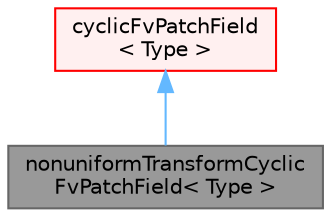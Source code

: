 digraph "nonuniformTransformCyclicFvPatchField&lt; Type &gt;"
{
 // LATEX_PDF_SIZE
  bgcolor="transparent";
  edge [fontname=Helvetica,fontsize=10,labelfontname=Helvetica,labelfontsize=10];
  node [fontname=Helvetica,fontsize=10,shape=box,height=0.2,width=0.4];
  Node1 [id="Node000001",label="nonuniformTransformCyclic\lFvPatchField\< Type \>",height=0.2,width=0.4,color="gray40", fillcolor="grey60", style="filled", fontcolor="black",tooltip="This boundary condition enforces a cyclic condition between a pair of boundaries, incorporating a non..."];
  Node2 -> Node1 [id="edge1_Node000001_Node000002",dir="back",color="steelblue1",style="solid",tooltip=" "];
  Node2 [id="Node000002",label="cyclicFvPatchField\l\< Type \>",height=0.2,width=0.4,color="red", fillcolor="#FFF0F0", style="filled",URL="$classFoam_1_1cyclicFvPatchField.html",tooltip="This boundary condition enforces a cyclic condition between a pair of boundaries."];
}

